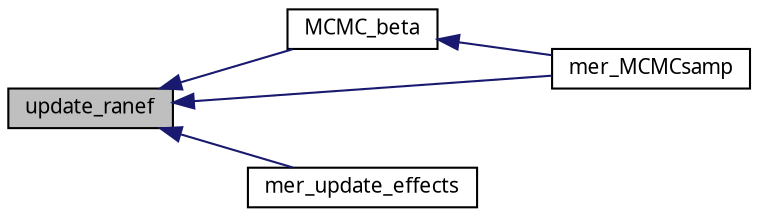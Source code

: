 digraph G
{
  edge [fontname="FreeSans.ttf",fontsize=10,labelfontname="FreeSans.ttf",labelfontsize=10];
  node [fontname="FreeSans.ttf",fontsize=10,shape=record];
  rankdir=LR;
  Node1 [label="update_ranef",height=0.2,width=0.4,color="black", fillcolor="grey75", style="filled" fontcolor="black"];
  Node1 -> Node2 [dir=back,color="midnightblue",fontsize=10,style="solid",fontname="FreeSans.ttf"];
  Node2 [label="MCMC_beta",height=0.2,width=0.4,color="black", fillcolor="white", style="filled",URL="$lmer_8c.html#f1bc9174690e2956720aa31781b073f0",tooltip="Update the fixed effects in an MCMC sample from an mer object."];
  Node2 -> Node3 [dir=back,color="midnightblue",fontsize=10,style="solid",fontname="FreeSans.ttf"];
  Node3 [label="mer_MCMCsamp",height=0.2,width=0.4,color="black", fillcolor="white", style="filled",URL="$lmer_8h.html#edec83b72f0c3437d9b10daf5120aa2b",tooltip="Generate a Markov-chain Monte Carlo sample from an mer object."];
  Node1 -> Node3 [dir=back,color="midnightblue",fontsize=10,style="solid",fontname="FreeSans.ttf"];
  Node1 -> Node4 [dir=back,color="midnightblue",fontsize=10,style="solid",fontname="FreeSans.ttf"];
  Node4 [label="mer_update_effects",height=0.2,width=0.4,color="black", fillcolor="white", style="filled",URL="$lmer_8h.html#21adcf526681f1efd1ad0c4727ff4069",tooltip="Update the contents of the fixef, ranef and uvec slots in an lmer object."];
}
